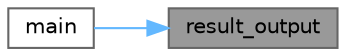 digraph "result_output"
{
 // LATEX_PDF_SIZE
  bgcolor="transparent";
  edge [fontname=Helvetica,fontsize=10,labelfontname=Helvetica,labelfontsize=10];
  node [fontname=Helvetica,fontsize=10,shape=box,height=0.2,width=0.4];
  rankdir="RL";
  Node1 [id="Node000001",label="result_output",height=0.2,width=0.4,color="gray40", fillcolor="grey60", style="filled", fontcolor="black",tooltip="Print result of equation solving."];
  Node1 -> Node2 [id="edge1_Node000001_Node000002",dir="back",color="steelblue1",style="solid",tooltip=" "];
  Node2 [id="Node000002",label="main",height=0.2,width=0.4,color="grey40", fillcolor="white", style="filled",URL="$quadratic__equation_8cpp.html#a0ddf1224851353fc92bfbff6f499fa97",tooltip=" "];
}
